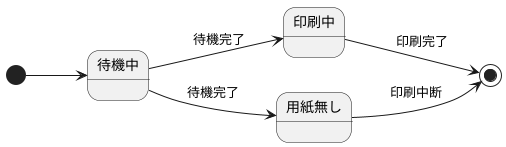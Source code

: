 @startuml
left to right direction
[*] --> 待機中
待機中 --> 印刷中 :　待機完了
待機中 --> 用紙無し : 待機完了
印刷中 --> [*] :　印刷完了
用紙無し --> [*] : 印刷中断
@enduml